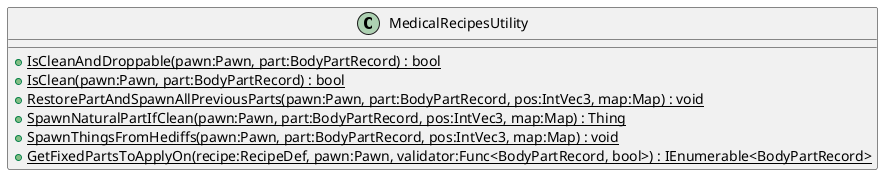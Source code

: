 @startuml
class MedicalRecipesUtility {
    + {static} IsCleanAndDroppable(pawn:Pawn, part:BodyPartRecord) : bool
    + {static} IsClean(pawn:Pawn, part:BodyPartRecord) : bool
    + {static} RestorePartAndSpawnAllPreviousParts(pawn:Pawn, part:BodyPartRecord, pos:IntVec3, map:Map) : void
    + {static} SpawnNaturalPartIfClean(pawn:Pawn, part:BodyPartRecord, pos:IntVec3, map:Map) : Thing
    + {static} SpawnThingsFromHediffs(pawn:Pawn, part:BodyPartRecord, pos:IntVec3, map:Map) : void
    + {static} GetFixedPartsToApplyOn(recipe:RecipeDef, pawn:Pawn, validator:Func<BodyPartRecord, bool>) : IEnumerable<BodyPartRecord>
}
@enduml
